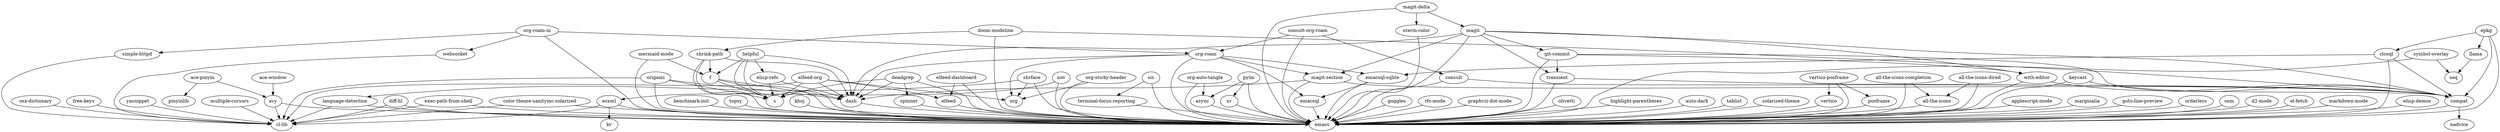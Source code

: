 digraph G {"khoj" -> "emacs";
"exec-path-from-shell" -> "emacs";
"exec-path-from-shell" -> "cl-lib";
"emacsql" -> "emacs";
"terminal-focus-reporting" -> "emacs";
"free-keys" -> "cl-lib";
"elfeed-org" -> "elfeed";
"elfeed-org" -> "org";
"elfeed-org" -> "dash";
"elfeed-org" -> "s";
"elfeed-org" -> "cl-lib";
"websocket" -> "cl-lib";
"doom-modeline" -> "emacs";
"doom-modeline" -> "compat";
"doom-modeline" -> "shrink-path";
"goggles" -> "emacs";
"language-detection" -> "emacs";
"language-detection" -> "cl-lib";
"nov" -> "esxml";
"nov" -> "emacs";
"magit" -> "emacs";
"magit" -> "compat";
"magit" -> "dash";
"magit" -> "git-commit";
"magit" -> "magit-section";
"magit" -> "transient";
"magit" -> "with-editor";
"magit-section" -> "emacs";
"magit-section" -> "compat";
"magit-section" -> "dash";
"deadgrep" -> "emacs";
"deadgrep" -> "dash";
"deadgrep" -> "s";
"deadgrep" -> "spinner";
"rfc-mode" -> "emacs";
"elfeed-dashboard" -> "emacs";
"elfeed-dashboard" -> "elfeed";
"transient" -> "emacs";
"transient" -> "compat";
"yasnippet" -> "cl-lib";
"graphviz-dot-mode" -> "emacs";
"xr" -> "emacs";
"olivetti" -> "emacs";
"magit-delta" -> "emacs";
"magit-delta" -> "magit";
"magit-delta" -> "xterm-color";
"posframe" -> "emacs";
"highlight-parentheses" -> "emacs";
"pyim" -> "emacs";
"pyim" -> "async";
"pyim" -> "xr";
"auto-dark" -> "emacs";
"osx-dictionary" -> "cl-lib";
"tablist" -> "emacs";
"ace-pinyin" -> "avy";
"ace-pinyin" -> "pinyinlib";
"compat" -> "emacs";
"compat" -> "nadvice";
"solarized-theme" -> "emacs";
"all-the-icons-completion" -> "emacs";
"all-the-icons-completion" -> "all-the-icons";
"simple-httpd" -> "cl-lib";
"applescript-mode" -> "emacs";
"ace-window" -> "avy";
"org-roam" -> "emacs";
"org-roam" -> "dash";
"org-roam" -> "org";
"org-roam" -> "emacsql";
"org-roam" -> "emacsql-sqlite";
"org-roam" -> "magit-section";
"esxml" -> "emacs";
"esxml" -> "kv";
"esxml" -> "cl-lib";
"elfeed" -> "emacs";
"shrface" -> "emacs";
"shrface" -> "org";
"shrface" -> "language-detection";
"all-the-icons-dired" -> "emacs";
"all-the-icons-dired" -> "all-the-icons";
"async" -> "emacs";
"shrink-path" -> "emacs";
"shrink-path" -> "s";
"shrink-path" -> "dash";
"shrink-path" -> "f";
"color-theme-sanityinc-solarized" -> "emacs";
"color-theme-sanityinc-solarized" -> "cl-lib";
"sis" -> "emacs";
"sis" -> "terminal-focus-reporting";
"dash" -> "emacs";
"spinner" -> "emacs";
"marginalia" -> "emacs";
"keycast" -> "emacs";
"keycast" -> "compat";
"f" -> "emacs";
"f" -> "s";
"f" -> "dash";
"goto-line-preview" -> "emacs";
"closql" -> "emacs";
"closql" -> "compat";
"closql" -> "emacsql-sqlite";
"with-editor" -> "emacs";
"with-editor" -> "compat";
"all-the-icons" -> "emacs";
"origami" -> "s";
"origami" -> "dash";
"origami" -> "emacs";
"origami" -> "cl-lib";
"mermaid-mode" -> "f";
"mermaid-mode" -> "emacs";
"avy" -> "emacs";
"avy" -> "cl-lib";
"orderless" -> "emacs";
"osm" -> "emacs";
"helpful" -> "emacs";
"helpful" -> "dash";
"helpful" -> "s";
"helpful" -> "f";
"helpful" -> "elisp-refs";
"multiple-cursors" -> "cl-lib";
"d2-mode" -> "emacs";
"vertico-posframe" -> "emacs";
"vertico-posframe" -> "posframe";
"vertico-posframe" -> "vertico";
"el-fetch" -> "emacs";
"markdown-mode" -> "emacs";
"diff-hl" -> "cl-lib";
"diff-hl" -> "emacs";
"org-auto-tangle" -> "emacs";
"org-auto-tangle" -> "async";
"epkg" -> "emacs";
"epkg" -> "compat";
"epkg" -> "closql";
"epkg" -> "llama";
"elisp-refs" -> "dash";
"elisp-refs" -> "s";
"xterm-color" -> "emacs";
"org-roam-ui" -> "emacs";
"org-roam-ui" -> "org-roam";
"org-roam-ui" -> "simple-httpd";
"org-roam-ui" -> "websocket";
"emacsql-sqlite" -> "emacs";
"emacsql-sqlite" -> "emacsql";
"elisp-demos" -> "emacs";
"consult" -> "emacs";
"consult" -> "compat";
"benchmark-init" -> "emacs";
"vertico" -> "emacs";
"consult-org-roam" -> "emacs";
"consult-org-roam" -> "org-roam";
"consult-org-roam" -> "consult";
"org-sticky-header" -> "emacs";
"org-sticky-header" -> "org";
"llama" -> "seq";
"symbol-overlay" -> "emacs";
"symbol-overlay" -> "seq";
"topsy" -> "emacs";
"git-commit" -> "emacs";
"git-commit" -> "compat";
"git-commit" -> "transient";
"git-commit" -> "with-editor";
}